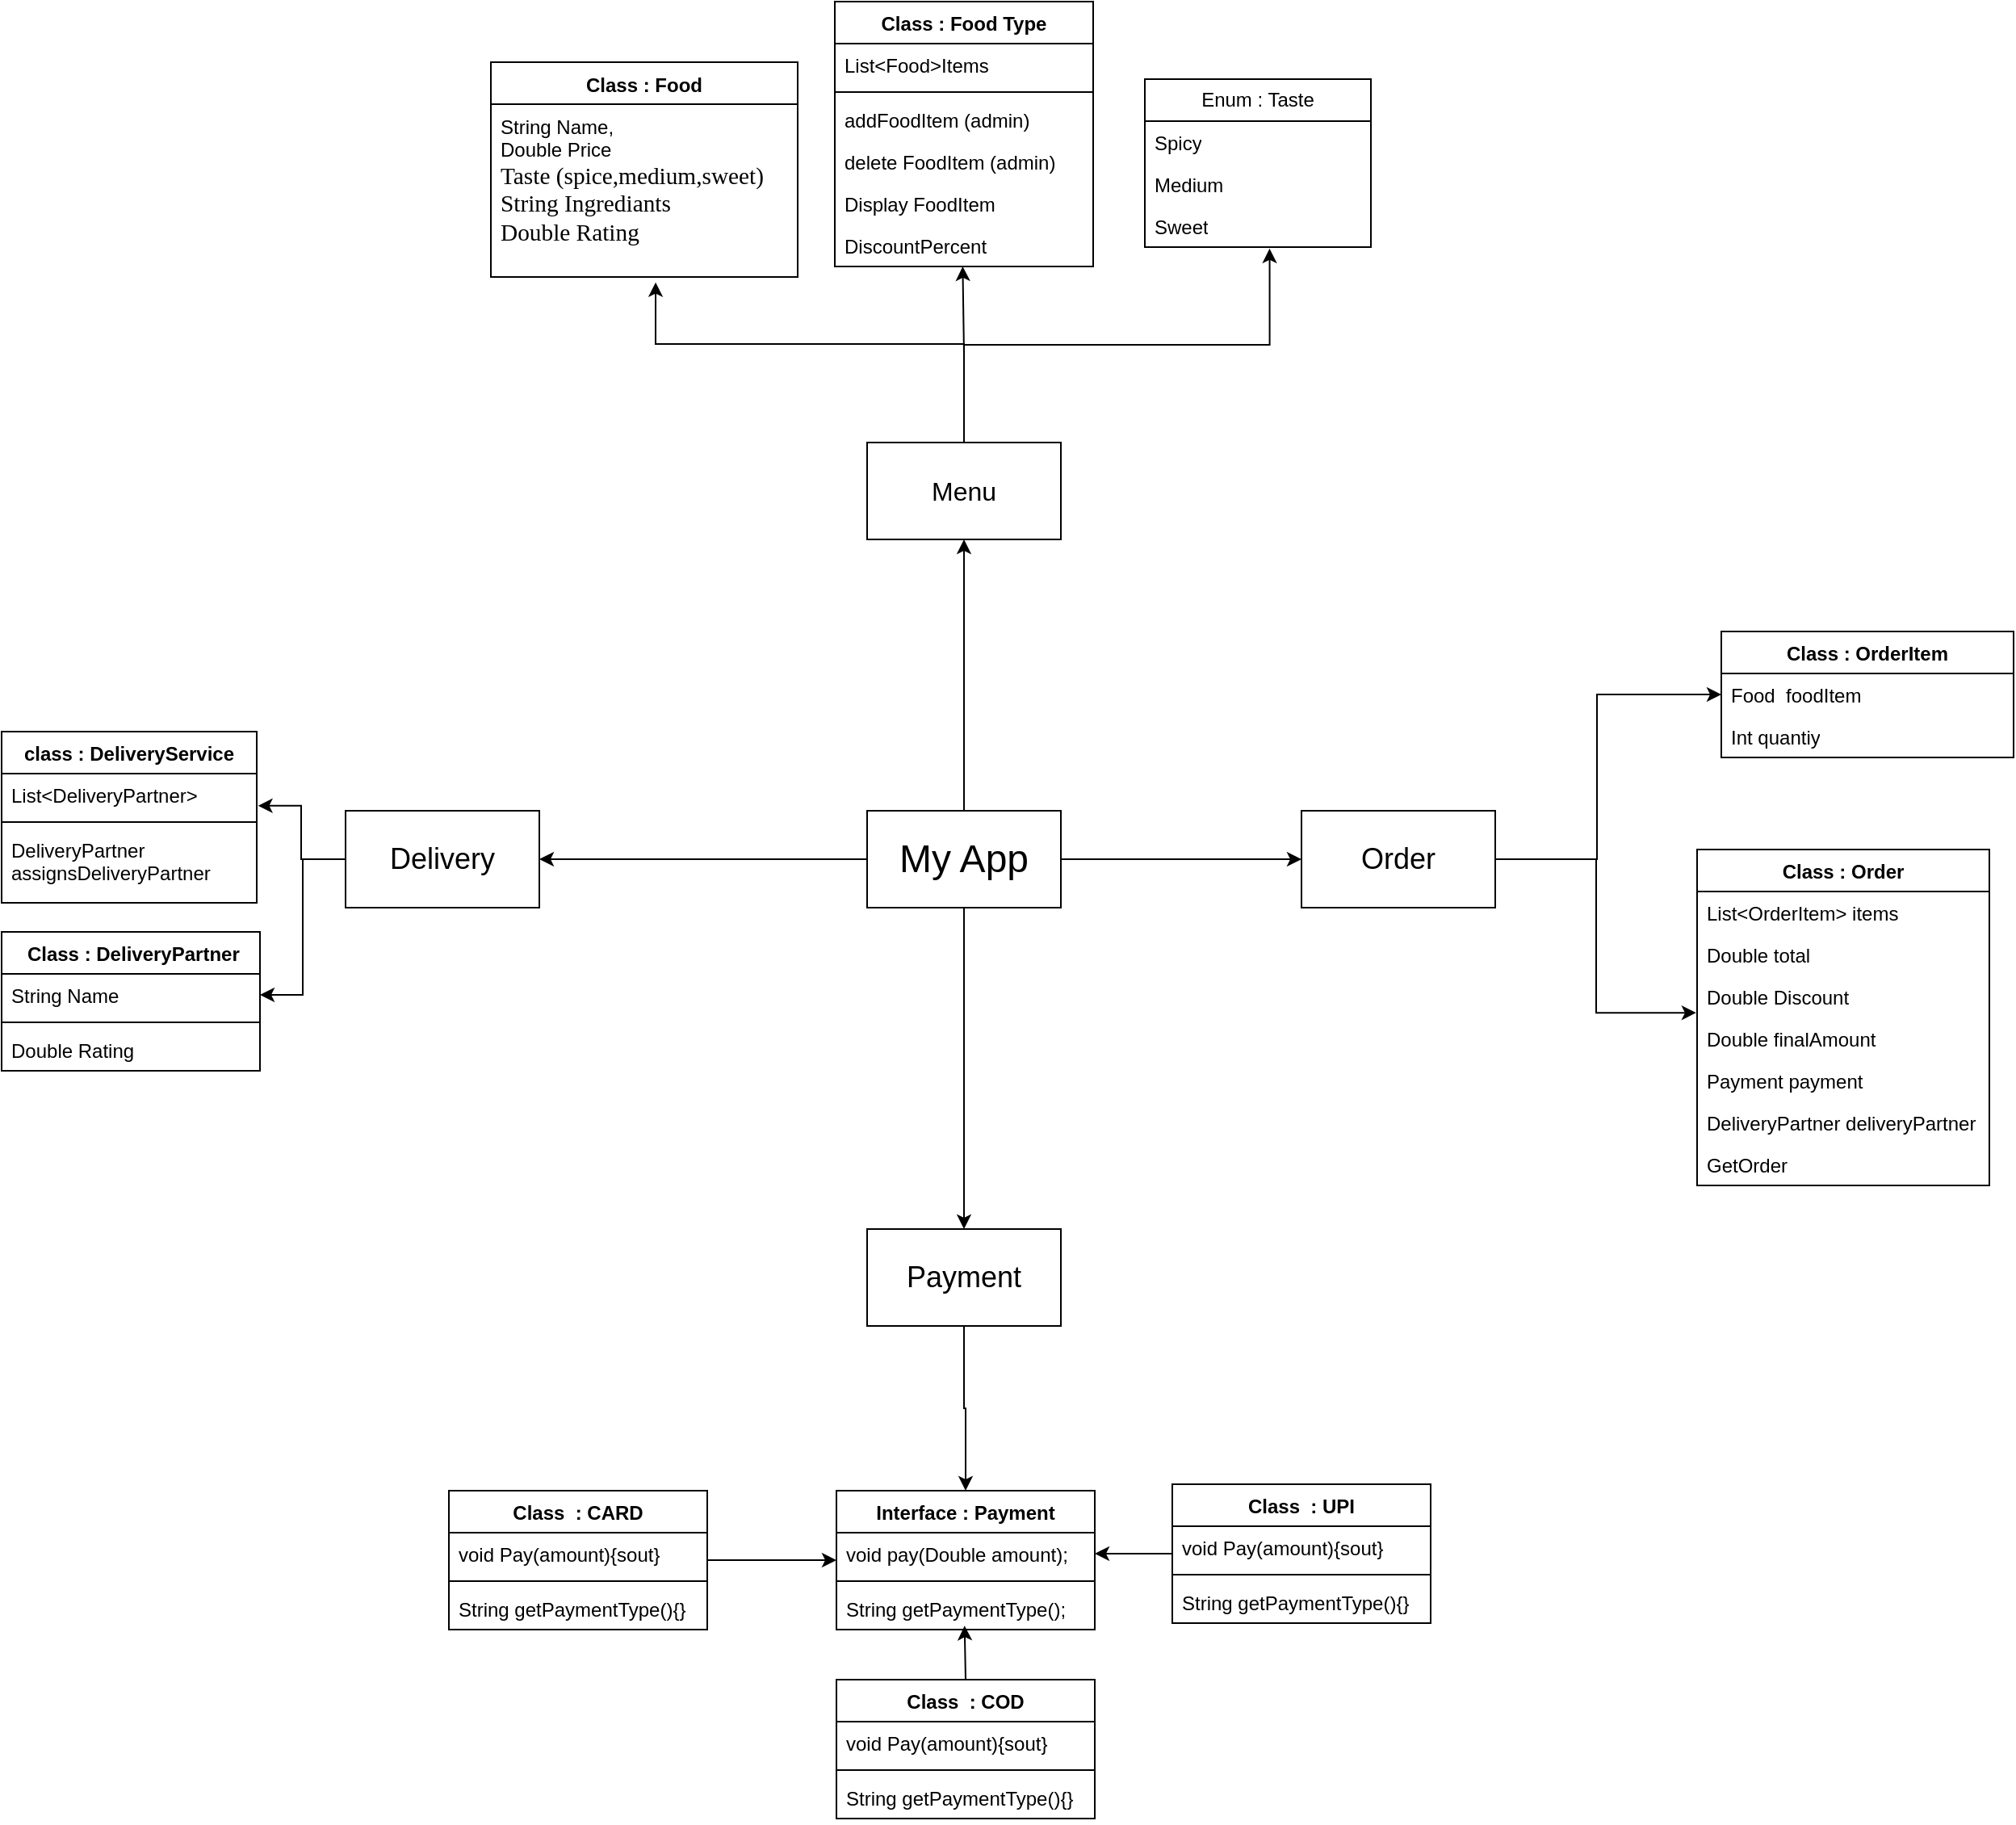 <mxfile version="27.2.0">
  <diagram name="Page-1" id="gvb4OYT6VU7XfVO6aoxa">
    <mxGraphModel grid="0" page="1" gridSize="10" guides="1" tooltips="1" connect="1" arrows="1" fold="1" pageScale="1" pageWidth="850" pageHeight="1100" background="none" math="0" shadow="0">
      <root>
        <mxCell id="0" />
        <mxCell id="1" parent="0" />
        <mxCell id="l3KvwHW-x56ygeoCCVu8-3" value="Class : Food" style="swimlane;fontStyle=1;align=center;verticalAlign=top;childLayout=stackLayout;horizontal=1;startSize=26;horizontalStack=0;resizeParent=1;resizeParentMax=0;resizeLast=0;collapsible=1;marginBottom=0;whiteSpace=wrap;html=1;" vertex="1" parent="1">
          <mxGeometry x="353" y="-177.5" width="190" height="133" as="geometry" />
        </mxCell>
        <mxCell id="l3KvwHW-x56ygeoCCVu8-4" value="String Name,&lt;div&gt;Double Price&lt;/div&gt;&lt;div&gt;&lt;p style=&quot;margin:0in;font-family:Calibri;font-size:11.0pt&quot;&gt;Taste (spice,medium,sweet)&lt;/p&gt;&lt;p style=&quot;margin:0in;font-family:Calibri;font-size:11.0pt&quot;&gt;String Ingrediants&lt;/p&gt;&lt;p style=&quot;margin:0in;font-family:Calibri;font-size:11.0pt&quot;&gt;Double Rating&lt;/p&gt;&lt;/div&gt;" style="text;strokeColor=none;fillColor=none;align=left;verticalAlign=top;spacingLeft=4;spacingRight=4;overflow=hidden;rotatable=0;points=[[0,0.5],[1,0.5]];portConstraint=eastwest;whiteSpace=wrap;html=1;" vertex="1" parent="l3KvwHW-x56ygeoCCVu8-3">
          <mxGeometry y="26" width="190" height="107" as="geometry" />
        </mxCell>
        <mxCell id="l3KvwHW-x56ygeoCCVu8-8" value="Enum : Taste" style="swimlane;fontStyle=0;childLayout=stackLayout;horizontal=1;startSize=26;fillColor=none;horizontalStack=0;resizeParent=1;resizeParentMax=0;resizeLast=0;collapsible=1;marginBottom=0;whiteSpace=wrap;html=1;" vertex="1" parent="1">
          <mxGeometry x="758" y="-167" width="140" height="104" as="geometry" />
        </mxCell>
        <mxCell id="l3KvwHW-x56ygeoCCVu8-9" value="Spicy" style="text;strokeColor=none;fillColor=none;align=left;verticalAlign=top;spacingLeft=4;spacingRight=4;overflow=hidden;rotatable=0;points=[[0,0.5],[1,0.5]];portConstraint=eastwest;whiteSpace=wrap;html=1;" vertex="1" parent="l3KvwHW-x56ygeoCCVu8-8">
          <mxGeometry y="26" width="140" height="26" as="geometry" />
        </mxCell>
        <mxCell id="l3KvwHW-x56ygeoCCVu8-10" value="Medium" style="text;strokeColor=none;fillColor=none;align=left;verticalAlign=top;spacingLeft=4;spacingRight=4;overflow=hidden;rotatable=0;points=[[0,0.5],[1,0.5]];portConstraint=eastwest;whiteSpace=wrap;html=1;" vertex="1" parent="l3KvwHW-x56ygeoCCVu8-8">
          <mxGeometry y="52" width="140" height="26" as="geometry" />
        </mxCell>
        <mxCell id="l3KvwHW-x56ygeoCCVu8-11" value="Sweet" style="text;strokeColor=none;fillColor=none;align=left;verticalAlign=top;spacingLeft=4;spacingRight=4;overflow=hidden;rotatable=0;points=[[0,0.5],[1,0.5]];portConstraint=eastwest;whiteSpace=wrap;html=1;" vertex="1" parent="l3KvwHW-x56ygeoCCVu8-8">
          <mxGeometry y="78" width="140" height="26" as="geometry" />
        </mxCell>
        <mxCell id="l3KvwHW-x56ygeoCCVu8-13" value="Class : Food Type" style="swimlane;fontStyle=1;align=center;verticalAlign=top;childLayout=stackLayout;horizontal=1;startSize=26;horizontalStack=0;resizeParent=1;resizeParentMax=0;resizeLast=0;collapsible=1;marginBottom=0;whiteSpace=wrap;html=1;" vertex="1" parent="1">
          <mxGeometry x="566" y="-215" width="160" height="164" as="geometry" />
        </mxCell>
        <mxCell id="l3KvwHW-x56ygeoCCVu8-14" value="List&amp;lt;Food&amp;gt;Items" style="text;strokeColor=none;fillColor=none;align=left;verticalAlign=top;spacingLeft=4;spacingRight=4;overflow=hidden;rotatable=0;points=[[0,0.5],[1,0.5]];portConstraint=eastwest;whiteSpace=wrap;html=1;" vertex="1" parent="l3KvwHW-x56ygeoCCVu8-13">
          <mxGeometry y="26" width="160" height="26" as="geometry" />
        </mxCell>
        <mxCell id="l3KvwHW-x56ygeoCCVu8-15" value="" style="line;strokeWidth=1;fillColor=none;align=left;verticalAlign=middle;spacingTop=-1;spacingLeft=3;spacingRight=3;rotatable=0;labelPosition=right;points=[];portConstraint=eastwest;strokeColor=inherit;" vertex="1" parent="l3KvwHW-x56ygeoCCVu8-13">
          <mxGeometry y="52" width="160" height="8" as="geometry" />
        </mxCell>
        <mxCell id="l3KvwHW-x56ygeoCCVu8-16" value="addFoodItem (admin)" style="text;strokeColor=none;fillColor=none;align=left;verticalAlign=top;spacingLeft=4;spacingRight=4;overflow=hidden;rotatable=0;points=[[0,0.5],[1,0.5]];portConstraint=eastwest;whiteSpace=wrap;html=1;" vertex="1" parent="l3KvwHW-x56ygeoCCVu8-13">
          <mxGeometry y="60" width="160" height="26" as="geometry" />
        </mxCell>
        <mxCell id="8DvpT-u5KKUCpt1AwwPD-8" value="delete FoodItem (admin)" style="text;strokeColor=none;fillColor=none;align=left;verticalAlign=top;spacingLeft=4;spacingRight=4;overflow=hidden;rotatable=0;points=[[0,0.5],[1,0.5]];portConstraint=eastwest;whiteSpace=wrap;html=1;" vertex="1" parent="l3KvwHW-x56ygeoCCVu8-13">
          <mxGeometry y="86" width="160" height="26" as="geometry" />
        </mxCell>
        <mxCell id="8DvpT-u5KKUCpt1AwwPD-9" value="Display FoodItem" style="text;strokeColor=none;fillColor=none;align=left;verticalAlign=top;spacingLeft=4;spacingRight=4;overflow=hidden;rotatable=0;points=[[0,0.5],[1,0.5]];portConstraint=eastwest;whiteSpace=wrap;html=1;" vertex="1" parent="l3KvwHW-x56ygeoCCVu8-13">
          <mxGeometry y="112" width="160" height="26" as="geometry" />
        </mxCell>
        <mxCell id="8DvpT-u5KKUCpt1AwwPD-27" value="DiscountPercent" style="text;strokeColor=none;fillColor=none;align=left;verticalAlign=top;spacingLeft=4;spacingRight=4;overflow=hidden;rotatable=0;points=[[0,0.5],[1,0.5]];portConstraint=eastwest;whiteSpace=wrap;html=1;" vertex="1" parent="l3KvwHW-x56ygeoCCVu8-13">
          <mxGeometry y="138" width="160" height="26" as="geometry" />
        </mxCell>
        <mxCell id="q3lZP3yISvS3xZMHZqK9-1" value="Class : OrderItem" style="swimlane;fontStyle=1;align=center;verticalAlign=top;childLayout=stackLayout;horizontal=1;startSize=26;horizontalStack=0;resizeParent=1;resizeParentMax=0;resizeLast=0;collapsible=1;marginBottom=0;whiteSpace=wrap;html=1;" vertex="1" parent="1">
          <mxGeometry x="1115" y="175" width="181" height="78" as="geometry" />
        </mxCell>
        <mxCell id="q3lZP3yISvS3xZMHZqK9-2" value="Food&amp;nbsp; foodItem" style="text;strokeColor=none;fillColor=none;align=left;verticalAlign=top;spacingLeft=4;spacingRight=4;overflow=hidden;rotatable=0;points=[[0,0.5],[1,0.5]];portConstraint=eastwest;whiteSpace=wrap;html=1;" vertex="1" parent="q3lZP3yISvS3xZMHZqK9-1">
          <mxGeometry y="26" width="181" height="26" as="geometry" />
        </mxCell>
        <mxCell id="q3lZP3yISvS3xZMHZqK9-10" value="Int quantiy" style="text;strokeColor=none;fillColor=none;align=left;verticalAlign=top;spacingLeft=4;spacingRight=4;overflow=hidden;rotatable=0;points=[[0,0.5],[1,0.5]];portConstraint=eastwest;whiteSpace=wrap;html=1;" vertex="1" parent="q3lZP3yISvS3xZMHZqK9-1">
          <mxGeometry y="52" width="181" height="26" as="geometry" />
        </mxCell>
        <mxCell id="q3lZP3yISvS3xZMHZqK9-11" value="Class : Order" style="swimlane;fontStyle=1;align=center;verticalAlign=top;childLayout=stackLayout;horizontal=1;startSize=26;horizontalStack=0;resizeParent=1;resizeParentMax=0;resizeLast=0;collapsible=1;marginBottom=0;whiteSpace=wrap;html=1;" vertex="1" parent="1">
          <mxGeometry x="1100" y="310" width="181" height="208" as="geometry" />
        </mxCell>
        <mxCell id="q3lZP3yISvS3xZMHZqK9-12" value="List&amp;lt;OrderItem&amp;gt; items" style="text;strokeColor=none;fillColor=none;align=left;verticalAlign=top;spacingLeft=4;spacingRight=4;overflow=hidden;rotatable=0;points=[[0,0.5],[1,0.5]];portConstraint=eastwest;whiteSpace=wrap;html=1;" vertex="1" parent="q3lZP3yISvS3xZMHZqK9-11">
          <mxGeometry y="26" width="181" height="26" as="geometry" />
        </mxCell>
        <mxCell id="q3lZP3yISvS3xZMHZqK9-13" value="Double total" style="text;strokeColor=none;fillColor=none;align=left;verticalAlign=top;spacingLeft=4;spacingRight=4;overflow=hidden;rotatable=0;points=[[0,0.5],[1,0.5]];portConstraint=eastwest;whiteSpace=wrap;html=1;" vertex="1" parent="q3lZP3yISvS3xZMHZqK9-11">
          <mxGeometry y="52" width="181" height="26" as="geometry" />
        </mxCell>
        <mxCell id="q3lZP3yISvS3xZMHZqK9-15" value="Double Discount" style="text;strokeColor=none;fillColor=none;align=left;verticalAlign=top;spacingLeft=4;spacingRight=4;overflow=hidden;rotatable=0;points=[[0,0.5],[1,0.5]];portConstraint=eastwest;whiteSpace=wrap;html=1;" vertex="1" parent="q3lZP3yISvS3xZMHZqK9-11">
          <mxGeometry y="78" width="181" height="26" as="geometry" />
        </mxCell>
        <mxCell id="q3lZP3yISvS3xZMHZqK9-16" value="Double finalAmount" style="text;strokeColor=none;fillColor=none;align=left;verticalAlign=top;spacingLeft=4;spacingRight=4;overflow=hidden;rotatable=0;points=[[0,0.5],[1,0.5]];portConstraint=eastwest;whiteSpace=wrap;html=1;" vertex="1" parent="q3lZP3yISvS3xZMHZqK9-11">
          <mxGeometry y="104" width="181" height="26" as="geometry" />
        </mxCell>
        <mxCell id="q3lZP3yISvS3xZMHZqK9-17" value="Payment payment" style="text;strokeColor=none;fillColor=none;align=left;verticalAlign=top;spacingLeft=4;spacingRight=4;overflow=hidden;rotatable=0;points=[[0,0.5],[1,0.5]];portConstraint=eastwest;whiteSpace=wrap;html=1;" vertex="1" parent="q3lZP3yISvS3xZMHZqK9-11">
          <mxGeometry y="130" width="181" height="26" as="geometry" />
        </mxCell>
        <mxCell id="q3lZP3yISvS3xZMHZqK9-18" value="DeliveryPartner deliveryPartner" style="text;strokeColor=none;fillColor=none;align=left;verticalAlign=top;spacingLeft=4;spacingRight=4;overflow=hidden;rotatable=0;points=[[0,0.5],[1,0.5]];portConstraint=eastwest;whiteSpace=wrap;html=1;" vertex="1" parent="q3lZP3yISvS3xZMHZqK9-11">
          <mxGeometry y="156" width="181" height="26" as="geometry" />
        </mxCell>
        <mxCell id="8DvpT-u5KKUCpt1AwwPD-18" value="GetOrder" style="text;strokeColor=none;fillColor=none;align=left;verticalAlign=top;spacingLeft=4;spacingRight=4;overflow=hidden;rotatable=0;points=[[0,0.5],[1,0.5]];portConstraint=eastwest;whiteSpace=wrap;html=1;" vertex="1" parent="q3lZP3yISvS3xZMHZqK9-11">
          <mxGeometry y="182" width="181" height="26" as="geometry" />
        </mxCell>
        <mxCell id="q3lZP3yISvS3xZMHZqK9-19" value="Interface : Payment" style="swimlane;fontStyle=1;align=center;verticalAlign=top;childLayout=stackLayout;horizontal=1;startSize=26;horizontalStack=0;resizeParent=1;resizeParentMax=0;resizeLast=0;collapsible=1;marginBottom=0;whiteSpace=wrap;html=1;" vertex="1" parent="1">
          <mxGeometry x="567" y="707" width="160" height="86" as="geometry" />
        </mxCell>
        <mxCell id="q3lZP3yISvS3xZMHZqK9-20" value="void pay(Double amount);" style="text;strokeColor=none;fillColor=none;align=left;verticalAlign=top;spacingLeft=4;spacingRight=4;overflow=hidden;rotatable=0;points=[[0,0.5],[1,0.5]];portConstraint=eastwest;whiteSpace=wrap;html=1;" vertex="1" parent="q3lZP3yISvS3xZMHZqK9-19">
          <mxGeometry y="26" width="160" height="26" as="geometry" />
        </mxCell>
        <mxCell id="q3lZP3yISvS3xZMHZqK9-21" value="" style="line;strokeWidth=1;fillColor=none;align=left;verticalAlign=middle;spacingTop=-1;spacingLeft=3;spacingRight=3;rotatable=0;labelPosition=right;points=[];portConstraint=eastwest;strokeColor=inherit;" vertex="1" parent="q3lZP3yISvS3xZMHZqK9-19">
          <mxGeometry y="52" width="160" height="8" as="geometry" />
        </mxCell>
        <mxCell id="q3lZP3yISvS3xZMHZqK9-22" value="String getPaymentType();" style="text;strokeColor=none;fillColor=none;align=left;verticalAlign=top;spacingLeft=4;spacingRight=4;overflow=hidden;rotatable=0;points=[[0,0.5],[1,0.5]];portConstraint=eastwest;whiteSpace=wrap;html=1;" vertex="1" parent="q3lZP3yISvS3xZMHZqK9-19">
          <mxGeometry y="60" width="160" height="26" as="geometry" />
        </mxCell>
        <mxCell id="q3lZP3yISvS3xZMHZqK9-24" value="Class&amp;nbsp; : COD" style="swimlane;fontStyle=1;align=center;verticalAlign=top;childLayout=stackLayout;horizontal=1;startSize=26;horizontalStack=0;resizeParent=1;resizeParentMax=0;resizeLast=0;collapsible=1;marginBottom=0;whiteSpace=wrap;html=1;" vertex="1" parent="1">
          <mxGeometry x="567" y="824" width="160" height="86" as="geometry" />
        </mxCell>
        <mxCell id="q3lZP3yISvS3xZMHZqK9-25" value="void Pay(amount){sout}" style="text;strokeColor=none;fillColor=none;align=left;verticalAlign=top;spacingLeft=4;spacingRight=4;overflow=hidden;rotatable=0;points=[[0,0.5],[1,0.5]];portConstraint=eastwest;whiteSpace=wrap;html=1;" vertex="1" parent="q3lZP3yISvS3xZMHZqK9-24">
          <mxGeometry y="26" width="160" height="26" as="geometry" />
        </mxCell>
        <mxCell id="q3lZP3yISvS3xZMHZqK9-26" value="" style="line;strokeWidth=1;fillColor=none;align=left;verticalAlign=middle;spacingTop=-1;spacingLeft=3;spacingRight=3;rotatable=0;labelPosition=right;points=[];portConstraint=eastwest;strokeColor=inherit;" vertex="1" parent="q3lZP3yISvS3xZMHZqK9-24">
          <mxGeometry y="52" width="160" height="8" as="geometry" />
        </mxCell>
        <mxCell id="q3lZP3yISvS3xZMHZqK9-27" value="String getPaymentType(){}" style="text;strokeColor=none;fillColor=none;align=left;verticalAlign=top;spacingLeft=4;spacingRight=4;overflow=hidden;rotatable=0;points=[[0,0.5],[1,0.5]];portConstraint=eastwest;whiteSpace=wrap;html=1;" vertex="1" parent="q3lZP3yISvS3xZMHZqK9-24">
          <mxGeometry y="60" width="160" height="26" as="geometry" />
        </mxCell>
        <mxCell id="q3lZP3yISvS3xZMHZqK9-28" style="edgeStyle=orthogonalEdgeStyle;rounded=0;orthogonalLoop=1;jettySize=auto;html=1;exitX=0.5;exitY=0;exitDx=0;exitDy=0;entryX=0.496;entryY=0.91;entryDx=0;entryDy=0;entryPerimeter=0;" edge="1" parent="1" source="q3lZP3yISvS3xZMHZqK9-24" target="q3lZP3yISvS3xZMHZqK9-22">
          <mxGeometry relative="1" as="geometry" />
        </mxCell>
        <mxCell id="q3lZP3yISvS3xZMHZqK9-33" style="edgeStyle=orthogonalEdgeStyle;rounded=0;orthogonalLoop=1;jettySize=auto;html=1;entryX=1;entryY=0.5;entryDx=0;entryDy=0;" edge="1" parent="1" source="q3lZP3yISvS3xZMHZqK9-29" target="q3lZP3yISvS3xZMHZqK9-20">
          <mxGeometry relative="1" as="geometry" />
        </mxCell>
        <mxCell id="q3lZP3yISvS3xZMHZqK9-29" value="Class&amp;nbsp; : UPI" style="swimlane;fontStyle=1;align=center;verticalAlign=top;childLayout=stackLayout;horizontal=1;startSize=26;horizontalStack=0;resizeParent=1;resizeParentMax=0;resizeLast=0;collapsible=1;marginBottom=0;whiteSpace=wrap;html=1;" vertex="1" parent="1">
          <mxGeometry x="775" y="703" width="160" height="86" as="geometry" />
        </mxCell>
        <mxCell id="q3lZP3yISvS3xZMHZqK9-30" value="void Pay(amount){sout}" style="text;strokeColor=none;fillColor=none;align=left;verticalAlign=top;spacingLeft=4;spacingRight=4;overflow=hidden;rotatable=0;points=[[0,0.5],[1,0.5]];portConstraint=eastwest;whiteSpace=wrap;html=1;" vertex="1" parent="q3lZP3yISvS3xZMHZqK9-29">
          <mxGeometry y="26" width="160" height="26" as="geometry" />
        </mxCell>
        <mxCell id="q3lZP3yISvS3xZMHZqK9-31" value="" style="line;strokeWidth=1;fillColor=none;align=left;verticalAlign=middle;spacingTop=-1;spacingLeft=3;spacingRight=3;rotatable=0;labelPosition=right;points=[];portConstraint=eastwest;strokeColor=inherit;" vertex="1" parent="q3lZP3yISvS3xZMHZqK9-29">
          <mxGeometry y="52" width="160" height="8" as="geometry" />
        </mxCell>
        <mxCell id="q3lZP3yISvS3xZMHZqK9-32" value="String getPaymentType(){}" style="text;strokeColor=none;fillColor=none;align=left;verticalAlign=top;spacingLeft=4;spacingRight=4;overflow=hidden;rotatable=0;points=[[0,0.5],[1,0.5]];portConstraint=eastwest;whiteSpace=wrap;html=1;" vertex="1" parent="q3lZP3yISvS3xZMHZqK9-29">
          <mxGeometry y="60" width="160" height="26" as="geometry" />
        </mxCell>
        <mxCell id="q3lZP3yISvS3xZMHZqK9-42" style="edgeStyle=orthogonalEdgeStyle;rounded=0;orthogonalLoop=1;jettySize=auto;html=1;" edge="1" parent="1" source="q3lZP3yISvS3xZMHZqK9-34" target="q3lZP3yISvS3xZMHZqK9-19">
          <mxGeometry relative="1" as="geometry" />
        </mxCell>
        <mxCell id="q3lZP3yISvS3xZMHZqK9-34" value="Class&amp;nbsp; : CARD" style="swimlane;fontStyle=1;align=center;verticalAlign=top;childLayout=stackLayout;horizontal=1;startSize=26;horizontalStack=0;resizeParent=1;resizeParentMax=0;resizeLast=0;collapsible=1;marginBottom=0;whiteSpace=wrap;html=1;" vertex="1" parent="1">
          <mxGeometry x="327" y="707" width="160" height="86" as="geometry" />
        </mxCell>
        <mxCell id="q3lZP3yISvS3xZMHZqK9-35" value="void Pay(amount){sout}" style="text;strokeColor=none;fillColor=none;align=left;verticalAlign=top;spacingLeft=4;spacingRight=4;overflow=hidden;rotatable=0;points=[[0,0.5],[1,0.5]];portConstraint=eastwest;whiteSpace=wrap;html=1;" vertex="1" parent="q3lZP3yISvS3xZMHZqK9-34">
          <mxGeometry y="26" width="160" height="26" as="geometry" />
        </mxCell>
        <mxCell id="q3lZP3yISvS3xZMHZqK9-36" value="" style="line;strokeWidth=1;fillColor=none;align=left;verticalAlign=middle;spacingTop=-1;spacingLeft=3;spacingRight=3;rotatable=0;labelPosition=right;points=[];portConstraint=eastwest;strokeColor=inherit;" vertex="1" parent="q3lZP3yISvS3xZMHZqK9-34">
          <mxGeometry y="52" width="160" height="8" as="geometry" />
        </mxCell>
        <mxCell id="q3lZP3yISvS3xZMHZqK9-37" value="String getPaymentType(){}" style="text;strokeColor=none;fillColor=none;align=left;verticalAlign=top;spacingLeft=4;spacingRight=4;overflow=hidden;rotatable=0;points=[[0,0.5],[1,0.5]];portConstraint=eastwest;whiteSpace=wrap;html=1;" vertex="1" parent="q3lZP3yISvS3xZMHZqK9-34">
          <mxGeometry y="60" width="160" height="26" as="geometry" />
        </mxCell>
        <mxCell id="q3lZP3yISvS3xZMHZqK9-43" value="&amp;nbsp;Class : DeliveryPartner" style="swimlane;fontStyle=1;align=center;verticalAlign=top;childLayout=stackLayout;horizontal=1;startSize=26;horizontalStack=0;resizeParent=1;resizeParentMax=0;resizeLast=0;collapsible=1;marginBottom=0;whiteSpace=wrap;html=1;" vertex="1" parent="1">
          <mxGeometry x="50" y="361" width="160" height="86" as="geometry" />
        </mxCell>
        <mxCell id="q3lZP3yISvS3xZMHZqK9-44" value="String Name" style="text;strokeColor=none;fillColor=none;align=left;verticalAlign=top;spacingLeft=4;spacingRight=4;overflow=hidden;rotatable=0;points=[[0,0.5],[1,0.5]];portConstraint=eastwest;whiteSpace=wrap;html=1;" vertex="1" parent="q3lZP3yISvS3xZMHZqK9-43">
          <mxGeometry y="26" width="160" height="26" as="geometry" />
        </mxCell>
        <mxCell id="q3lZP3yISvS3xZMHZqK9-45" value="" style="line;strokeWidth=1;fillColor=none;align=left;verticalAlign=middle;spacingTop=-1;spacingLeft=3;spacingRight=3;rotatable=0;labelPosition=right;points=[];portConstraint=eastwest;strokeColor=inherit;" vertex="1" parent="q3lZP3yISvS3xZMHZqK9-43">
          <mxGeometry y="52" width="160" height="8" as="geometry" />
        </mxCell>
        <mxCell id="q3lZP3yISvS3xZMHZqK9-46" value="Double Rating" style="text;strokeColor=none;fillColor=none;align=left;verticalAlign=top;spacingLeft=4;spacingRight=4;overflow=hidden;rotatable=0;points=[[0,0.5],[1,0.5]];portConstraint=eastwest;whiteSpace=wrap;html=1;" vertex="1" parent="q3lZP3yISvS3xZMHZqK9-43">
          <mxGeometry y="60" width="160" height="26" as="geometry" />
        </mxCell>
        <mxCell id="q3lZP3yISvS3xZMHZqK9-47" value="class : DeliveryService" style="swimlane;fontStyle=1;align=center;verticalAlign=top;childLayout=stackLayout;horizontal=1;startSize=26;horizontalStack=0;resizeParent=1;resizeParentMax=0;resizeLast=0;collapsible=1;marginBottom=0;whiteSpace=wrap;html=1;" vertex="1" parent="1">
          <mxGeometry x="50" y="237" width="158" height="106" as="geometry" />
        </mxCell>
        <mxCell id="q3lZP3yISvS3xZMHZqK9-48" value="List&amp;lt;DeliveryPartner&amp;gt;" style="text;strokeColor=none;fillColor=none;align=left;verticalAlign=top;spacingLeft=4;spacingRight=4;overflow=hidden;rotatable=0;points=[[0,0.5],[1,0.5]];portConstraint=eastwest;whiteSpace=wrap;html=1;" vertex="1" parent="q3lZP3yISvS3xZMHZqK9-47">
          <mxGeometry y="26" width="158" height="26" as="geometry" />
        </mxCell>
        <mxCell id="q3lZP3yISvS3xZMHZqK9-49" value="" style="line;strokeWidth=1;fillColor=none;align=left;verticalAlign=middle;spacingTop=-1;spacingLeft=3;spacingRight=3;rotatable=0;labelPosition=right;points=[];portConstraint=eastwest;strokeColor=inherit;" vertex="1" parent="q3lZP3yISvS3xZMHZqK9-47">
          <mxGeometry y="52" width="158" height="8" as="geometry" />
        </mxCell>
        <mxCell id="q3lZP3yISvS3xZMHZqK9-50" value="DeliveryPartner assignsDeliveryPartner" style="text;strokeColor=none;fillColor=none;align=left;verticalAlign=top;spacingLeft=4;spacingRight=4;overflow=hidden;rotatable=0;points=[[0,0.5],[1,0.5]];portConstraint=eastwest;whiteSpace=wrap;html=1;" vertex="1" parent="q3lZP3yISvS3xZMHZqK9-47">
          <mxGeometry y="60" width="158" height="46" as="geometry" />
        </mxCell>
        <mxCell id="8DvpT-u5KKUCpt1AwwPD-5" style="edgeStyle=orthogonalEdgeStyle;rounded=0;orthogonalLoop=1;jettySize=auto;html=1;exitX=0;exitY=0.5;exitDx=0;exitDy=0;" edge="1" parent="1" source="8DvpT-u5KKUCpt1AwwPD-1" target="8DvpT-u5KKUCpt1AwwPD-2">
          <mxGeometry relative="1" as="geometry" />
        </mxCell>
        <mxCell id="8DvpT-u5KKUCpt1AwwPD-7" style="edgeStyle=orthogonalEdgeStyle;rounded=0;orthogonalLoop=1;jettySize=auto;html=1;exitX=0.5;exitY=0;exitDx=0;exitDy=0;entryX=0.5;entryY=1;entryDx=0;entryDy=0;" edge="1" parent="1" source="8DvpT-u5KKUCpt1AwwPD-1" target="8DvpT-u5KKUCpt1AwwPD-6">
          <mxGeometry relative="1" as="geometry" />
        </mxCell>
        <mxCell id="8DvpT-u5KKUCpt1AwwPD-17" value="" style="edgeStyle=orthogonalEdgeStyle;rounded=0;orthogonalLoop=1;jettySize=auto;html=1;" edge="1" parent="1" source="8DvpT-u5KKUCpt1AwwPD-1" target="8DvpT-u5KKUCpt1AwwPD-16">
          <mxGeometry relative="1" as="geometry" />
        </mxCell>
        <mxCell id="8DvpT-u5KKUCpt1AwwPD-24" value="" style="edgeStyle=orthogonalEdgeStyle;rounded=0;orthogonalLoop=1;jettySize=auto;html=1;" edge="1" parent="1" source="8DvpT-u5KKUCpt1AwwPD-1" target="8DvpT-u5KKUCpt1AwwPD-23">
          <mxGeometry relative="1" as="geometry" />
        </mxCell>
        <mxCell id="8DvpT-u5KKUCpt1AwwPD-1" value="&lt;font style=&quot;font-size: 24px;&quot;&gt;My App&lt;/font&gt;" style="rounded=0;whiteSpace=wrap;html=1;" vertex="1" parent="1">
          <mxGeometry x="586" y="286" width="120" height="60" as="geometry" />
        </mxCell>
        <mxCell id="8DvpT-u5KKUCpt1AwwPD-4" style="edgeStyle=orthogonalEdgeStyle;rounded=0;orthogonalLoop=1;jettySize=auto;html=1;exitX=0;exitY=0.5;exitDx=0;exitDy=0;entryX=1;entryY=0.5;entryDx=0;entryDy=0;" edge="1" parent="1" source="8DvpT-u5KKUCpt1AwwPD-2" target="q3lZP3yISvS3xZMHZqK9-44">
          <mxGeometry relative="1" as="geometry" />
        </mxCell>
        <mxCell id="8DvpT-u5KKUCpt1AwwPD-2" value="&lt;font style=&quot;font-size: 18px;&quot;&gt;Delivery&lt;/font&gt;" style="rounded=0;whiteSpace=wrap;html=1;" vertex="1" parent="1">
          <mxGeometry x="263" y="286" width="120" height="60" as="geometry" />
        </mxCell>
        <mxCell id="8DvpT-u5KKUCpt1AwwPD-3" style="edgeStyle=orthogonalEdgeStyle;rounded=0;orthogonalLoop=1;jettySize=auto;html=1;exitX=0;exitY=0.5;exitDx=0;exitDy=0;entryX=1.005;entryY=0.765;entryDx=0;entryDy=0;entryPerimeter=0;" edge="1" parent="1" source="8DvpT-u5KKUCpt1AwwPD-2" target="q3lZP3yISvS3xZMHZqK9-48">
          <mxGeometry relative="1" as="geometry" />
        </mxCell>
        <mxCell id="8DvpT-u5KKUCpt1AwwPD-11" style="edgeStyle=orthogonalEdgeStyle;rounded=0;orthogonalLoop=1;jettySize=auto;html=1;entryX=0.537;entryY=1.031;entryDx=0;entryDy=0;entryPerimeter=0;" edge="1" parent="1" source="8DvpT-u5KKUCpt1AwwPD-6" target="l3KvwHW-x56ygeoCCVu8-4">
          <mxGeometry relative="1" as="geometry">
            <mxPoint x="438.903" y="-6.258" as="targetPoint" />
            <Array as="points">
              <mxPoint x="646" y="-3" />
              <mxPoint x="455" y="-3" />
            </Array>
          </mxGeometry>
        </mxCell>
        <mxCell id="8DvpT-u5KKUCpt1AwwPD-6" value="&lt;font size=&quot;3&quot;&gt;Menu&lt;/font&gt;" style="rounded=0;whiteSpace=wrap;html=1;" vertex="1" parent="1">
          <mxGeometry x="586" y="58" width="120" height="60" as="geometry" />
        </mxCell>
        <mxCell id="8DvpT-u5KKUCpt1AwwPD-12" style="edgeStyle=orthogonalEdgeStyle;rounded=0;orthogonalLoop=1;jettySize=auto;html=1;entryX=0.552;entryY=1.036;entryDx=0;entryDy=0;entryPerimeter=0;" edge="1" parent="1" source="8DvpT-u5KKUCpt1AwwPD-6" target="l3KvwHW-x56ygeoCCVu8-11">
          <mxGeometry relative="1" as="geometry" />
        </mxCell>
        <mxCell id="8DvpT-u5KKUCpt1AwwPD-21" style="edgeStyle=orthogonalEdgeStyle;rounded=0;orthogonalLoop=1;jettySize=auto;html=1;" edge="1" parent="1" source="8DvpT-u5KKUCpt1AwwPD-16" target="q3lZP3yISvS3xZMHZqK9-2">
          <mxGeometry relative="1" as="geometry">
            <Array as="points">
              <mxPoint x="1038" y="316" />
              <mxPoint x="1038" y="214" />
            </Array>
          </mxGeometry>
        </mxCell>
        <mxCell id="8DvpT-u5KKUCpt1AwwPD-16" value="&lt;font style=&quot;font-size: 18px;&quot;&gt;Order&lt;/font&gt;" style="whiteSpace=wrap;html=1;rounded=0;" vertex="1" parent="1">
          <mxGeometry x="855" y="286" width="120" height="60" as="geometry" />
        </mxCell>
        <mxCell id="8DvpT-u5KKUCpt1AwwPD-22" style="edgeStyle=orthogonalEdgeStyle;rounded=0;orthogonalLoop=1;jettySize=auto;html=1;exitX=1;exitY=0.5;exitDx=0;exitDy=0;entryX=-0.003;entryY=-0.112;entryDx=0;entryDy=0;entryPerimeter=0;" edge="1" parent="1" source="8DvpT-u5KKUCpt1AwwPD-16" target="q3lZP3yISvS3xZMHZqK9-16">
          <mxGeometry relative="1" as="geometry" />
        </mxCell>
        <mxCell id="8DvpT-u5KKUCpt1AwwPD-25" style="edgeStyle=orthogonalEdgeStyle;rounded=0;orthogonalLoop=1;jettySize=auto;html=1;entryX=0.5;entryY=0;entryDx=0;entryDy=0;" edge="1" parent="1" source="8DvpT-u5KKUCpt1AwwPD-23" target="q3lZP3yISvS3xZMHZqK9-19">
          <mxGeometry relative="1" as="geometry" />
        </mxCell>
        <mxCell id="8DvpT-u5KKUCpt1AwwPD-23" value="&lt;font style=&quot;font-size: 18px;&quot;&gt;Payment&lt;/font&gt;" style="whiteSpace=wrap;html=1;rounded=0;" vertex="1" parent="1">
          <mxGeometry x="586" y="545" width="120" height="60" as="geometry" />
        </mxCell>
        <mxCell id="8DvpT-u5KKUCpt1AwwPD-28" style="edgeStyle=orthogonalEdgeStyle;rounded=0;orthogonalLoop=1;jettySize=auto;html=1;entryX=0.495;entryY=0.999;entryDx=0;entryDy=0;entryPerimeter=0;" edge="1" parent="1" source="8DvpT-u5KKUCpt1AwwPD-6" target="8DvpT-u5KKUCpt1AwwPD-27">
          <mxGeometry relative="1" as="geometry" />
        </mxCell>
      </root>
    </mxGraphModel>
  </diagram>
</mxfile>
